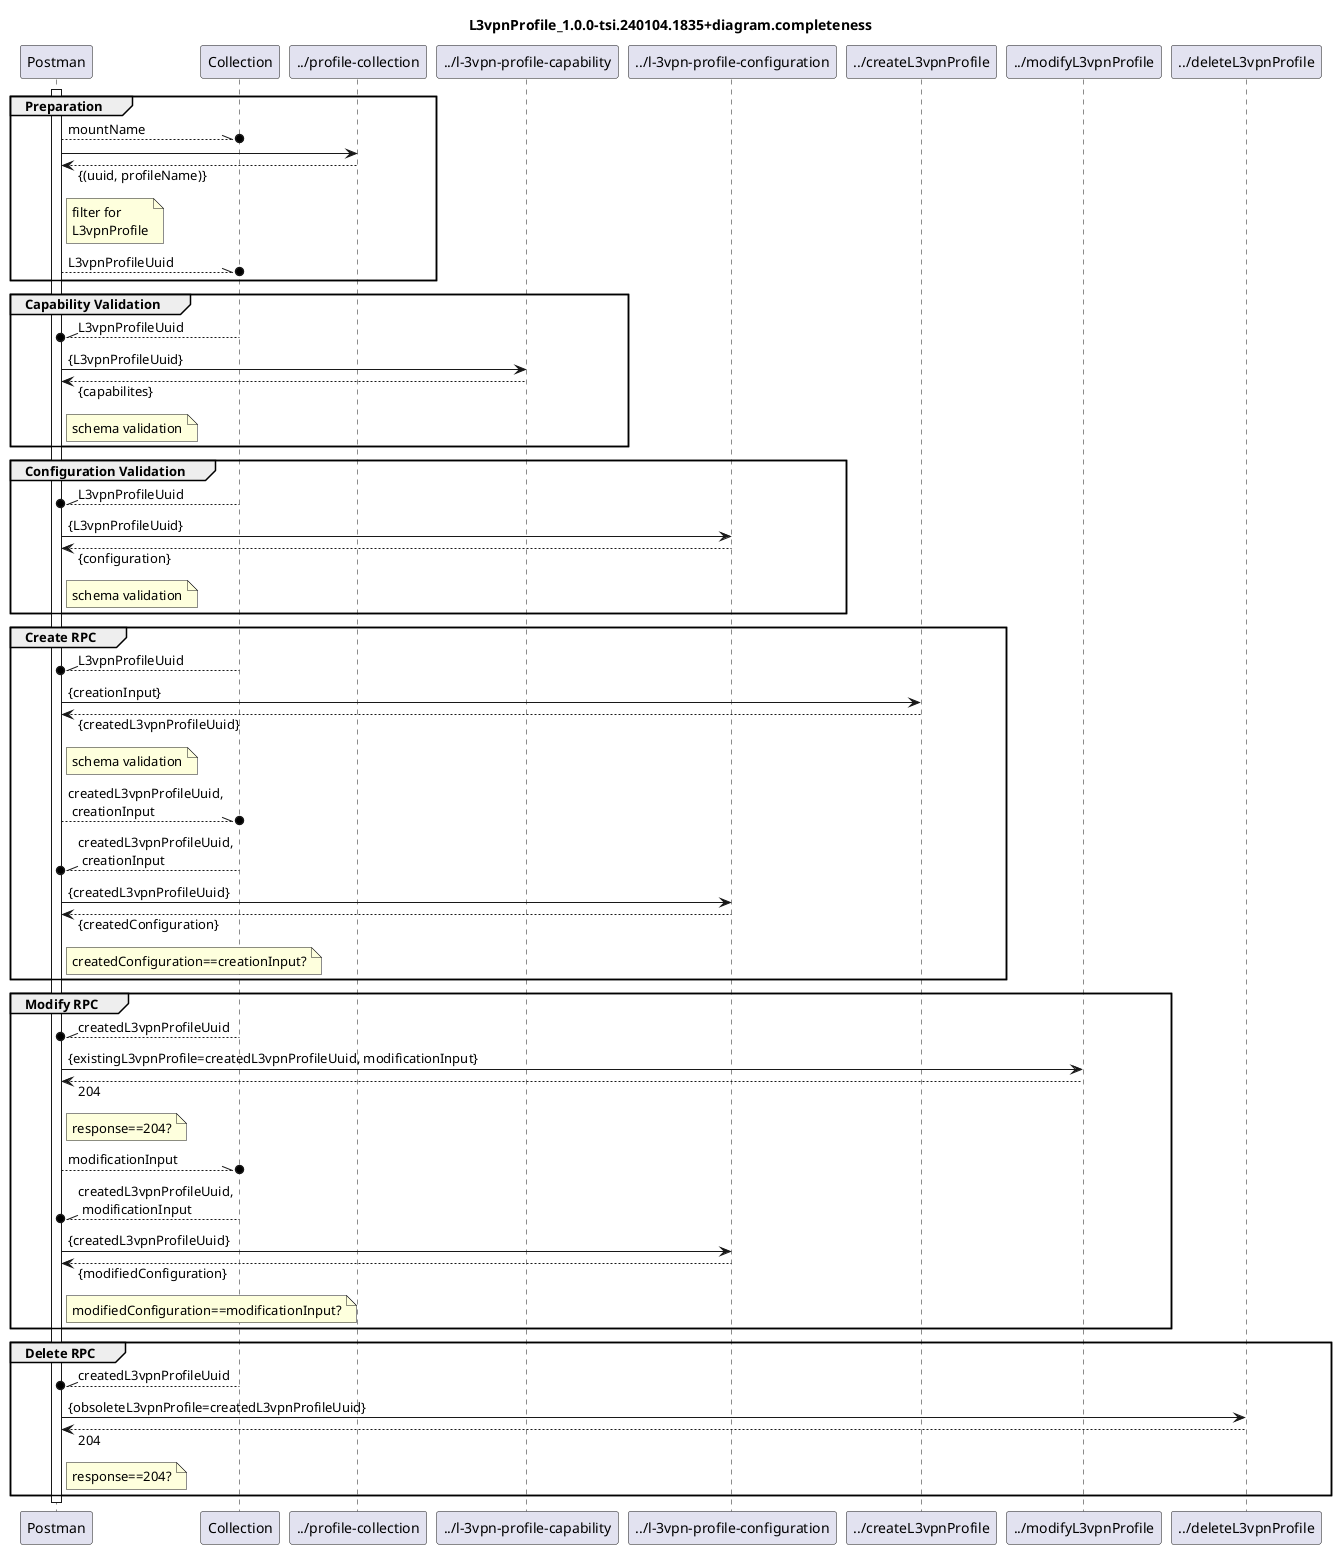@startuml L3vpnProfile_1.0.0-tsi.240103.1150+diagram.completeness
skinparam responseMessageBelowArrow true

title
L3vpnProfile_1.0.0-tsi.240104.1835+diagram.completeness
end title

participant "Postman" as Postman
participant "Collection" as Collection
participant "../profile-collection" as ProfileCollection
participant "../l-3vpn-profile-capability" as Capability
participant "../l-3vpn-profile-configuration" as Configuration
participant "../createL3vpnProfile" as CreateRpc
participant "../modifyL3vpnProfile" as ModifyRpc
participant "../deleteL3vpnProfile" as DeleteRpc

activate Postman

group Preparation
  Postman --\\o Collection : mountName

  Postman -> ProfileCollection
  Postman <-- ProfileCollection : {(uuid, profileName)}
  note right Postman
    filter for
    L3vpnProfile
  end note
  Postman --\\o Collection : L3vpnProfileUuid
end

group Capability Validation
Collection --\\o Postman : L3vpnProfileUuid
  Postman -> Capability : {L3vpnProfileUuid}
  Postman <-- Capability : {capabilites}
  note right Postman
    schema validation
  end note
end

group Configuration Validation
  Collection --\\o Postman : L3vpnProfileUuid
  Postman -> Configuration : {L3vpnProfileUuid}
  Postman <-- Configuration : {configuration}
  note right Postman
    schema validation
  end note
end

group Create RPC
  Collection --\\o Postman : L3vpnProfileUuid
  Postman -> CreateRpc : {creationInput}
  Postman <-- CreateRpc : {createdL3vpnProfileUuid}
  note right Postman
    schema validation
  end note
  Postman --\\o Collection : createdL3vpnProfileUuid,\n creationInput
  Collection --\\o Postman : createdL3vpnProfileUuid,\n creationInput
  Postman -> Configuration : {createdL3vpnProfileUuid}
  Postman <-- Configuration : {createdConfiguration}
  note right Postman
    createdConfiguration==creationInput?
  end note
end

group Modify RPC
  Collection --\\o Postman : createdL3vpnProfileUuid
  Postman -> ModifyRpc : {existingL3vpnProfile=createdL3vpnProfileUuid, modificationInput}
  Postman <-- ModifyRpc : 204
  note right Postman
    response==204?
  end note
  Postman --\\o Collection : modificationInput
  Collection --\\o Postman : createdL3vpnProfileUuid,\n modificationInput
  Postman -> Configuration : {createdL3vpnProfileUuid}
  Postman <-- Configuration : {modifiedConfiguration}
  note right Postman
    modifiedConfiguration==modificationInput?
  end note
end

group Delete RPC
  Collection --\\o Postman : createdL3vpnProfileUuid
  Postman -> DeleteRpc : {obsoleteL3vpnProfile=createdL3vpnProfileUuid}
  Postman <-- DeleteRpc : 204
  note right Postman
    response==204?
  end note
end

deactivate Postman

@enduml